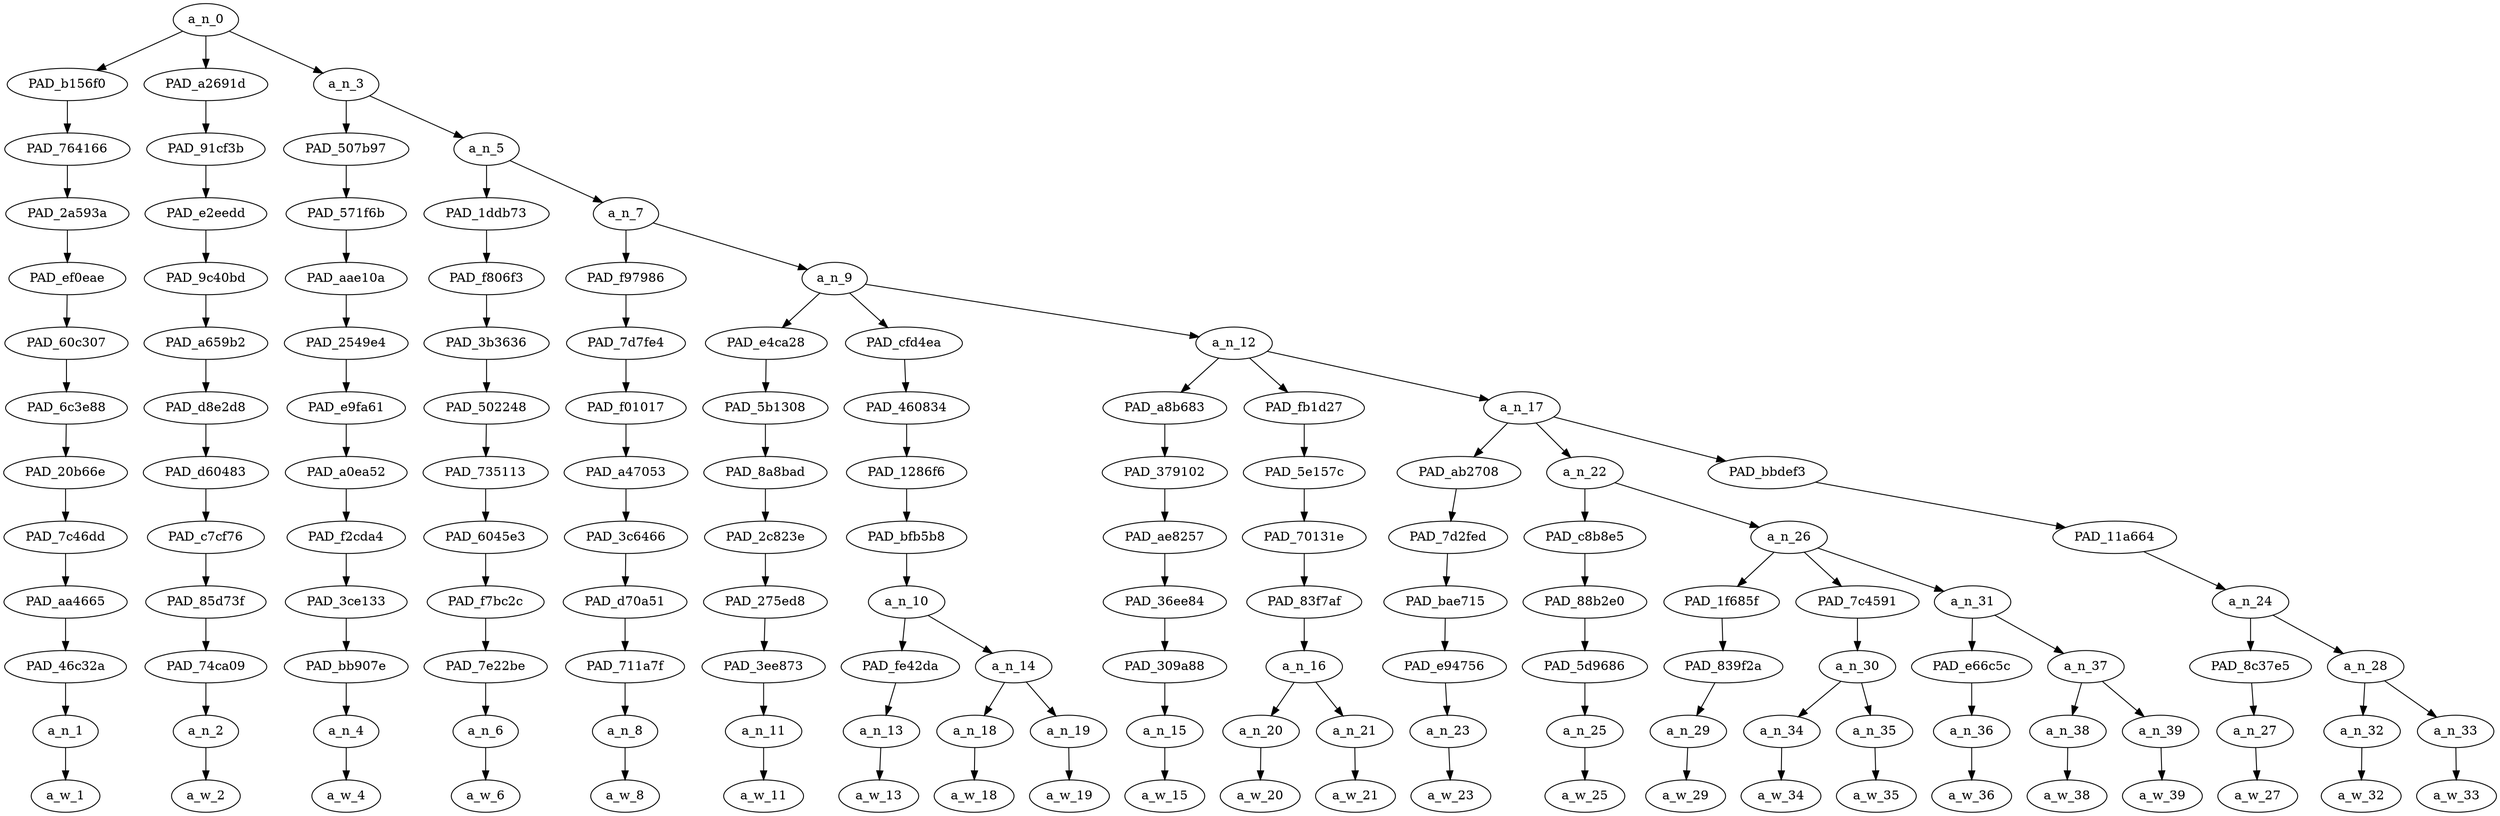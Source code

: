 strict digraph "" {
	a_n_0	[div_dir=-1,
		index=0,
		level=12,
		pos="1.4465663580246915,12!",
		text_span="[0, 1, 2, 3, 4, 5, 6, 7, 8, 9, 10, 11, 12, 13, 14, 15, 16, 17, 18, 19, 20, 21, 22]",
		value=1.00000001];
	PAD_b156f0	[div_dir=-1,
		index=0,
		level=11,
		pos="0.0,11!",
		text_span="[0]",
		value=0.03071861];
	a_n_0 -> PAD_b156f0;
	PAD_a2691d	[div_dir=-1,
		index=1,
		level=11,
		pos="1.0,11!",
		text_span="[1]",
		value=0.02542642];
	a_n_0 -> PAD_a2691d;
	a_n_3	[div_dir=1,
		index=2,
		level=11,
		pos="3.3396990740740744,11!",
		text_span="[2, 3, 4, 5, 6, 7, 8, 9, 10, 11, 12, 13, 14, 15, 16, 17, 18, 19, 20, 21, 22]",
		value=0.94383646];
	a_n_0 -> a_n_3;
	PAD_764166	[div_dir=-1,
		index=0,
		level=10,
		pos="0.0,10!",
		text_span="[0]",
		value=0.03071861];
	PAD_b156f0 -> PAD_764166;
	PAD_2a593a	[div_dir=-1,
		index=0,
		level=9,
		pos="0.0,9!",
		text_span="[0]",
		value=0.03071861];
	PAD_764166 -> PAD_2a593a;
	PAD_ef0eae	[div_dir=-1,
		index=0,
		level=8,
		pos="0.0,8!",
		text_span="[0]",
		value=0.03071861];
	PAD_2a593a -> PAD_ef0eae;
	PAD_60c307	[div_dir=-1,
		index=0,
		level=7,
		pos="0.0,7!",
		text_span="[0]",
		value=0.03071861];
	PAD_ef0eae -> PAD_60c307;
	PAD_6c3e88	[div_dir=-1,
		index=0,
		level=6,
		pos="0.0,6!",
		text_span="[0]",
		value=0.03071861];
	PAD_60c307 -> PAD_6c3e88;
	PAD_20b66e	[div_dir=-1,
		index=0,
		level=5,
		pos="0.0,5!",
		text_span="[0]",
		value=0.03071861];
	PAD_6c3e88 -> PAD_20b66e;
	PAD_7c46dd	[div_dir=-1,
		index=0,
		level=4,
		pos="0.0,4!",
		text_span="[0]",
		value=0.03071861];
	PAD_20b66e -> PAD_7c46dd;
	PAD_aa4665	[div_dir=-1,
		index=0,
		level=3,
		pos="0.0,3!",
		text_span="[0]",
		value=0.03071861];
	PAD_7c46dd -> PAD_aa4665;
	PAD_46c32a	[div_dir=-1,
		index=0,
		level=2,
		pos="0.0,2!",
		text_span="[0]",
		value=0.03071861];
	PAD_aa4665 -> PAD_46c32a;
	a_n_1	[div_dir=-1,
		index=0,
		level=1,
		pos="0.0,1!",
		text_span="[0]",
		value=0.03071861];
	PAD_46c32a -> a_n_1;
	a_w_1	[div_dir=0,
		index=0,
		level=0,
		pos="0,0!",
		text_span="[0]",
		value=i];
	a_n_1 -> a_w_1;
	PAD_91cf3b	[div_dir=-1,
		index=1,
		level=10,
		pos="1.0,10!",
		text_span="[1]",
		value=0.02542642];
	PAD_a2691d -> PAD_91cf3b;
	PAD_e2eedd	[div_dir=-1,
		index=1,
		level=9,
		pos="1.0,9!",
		text_span="[1]",
		value=0.02542642];
	PAD_91cf3b -> PAD_e2eedd;
	PAD_9c40bd	[div_dir=-1,
		index=1,
		level=8,
		pos="1.0,8!",
		text_span="[1]",
		value=0.02542642];
	PAD_e2eedd -> PAD_9c40bd;
	PAD_a659b2	[div_dir=-1,
		index=1,
		level=7,
		pos="1.0,7!",
		text_span="[1]",
		value=0.02542642];
	PAD_9c40bd -> PAD_a659b2;
	PAD_d8e2d8	[div_dir=-1,
		index=1,
		level=6,
		pos="1.0,6!",
		text_span="[1]",
		value=0.02542642];
	PAD_a659b2 -> PAD_d8e2d8;
	PAD_d60483	[div_dir=-1,
		index=1,
		level=5,
		pos="1.0,5!",
		text_span="[1]",
		value=0.02542642];
	PAD_d8e2d8 -> PAD_d60483;
	PAD_c7cf76	[div_dir=-1,
		index=1,
		level=4,
		pos="1.0,4!",
		text_span="[1]",
		value=0.02542642];
	PAD_d60483 -> PAD_c7cf76;
	PAD_85d73f	[div_dir=-1,
		index=1,
		level=3,
		pos="1.0,3!",
		text_span="[1]",
		value=0.02542642];
	PAD_c7cf76 -> PAD_85d73f;
	PAD_74ca09	[div_dir=-1,
		index=1,
		level=2,
		pos="1.0,2!",
		text_span="[1]",
		value=0.02542642];
	PAD_85d73f -> PAD_74ca09;
	a_n_2	[div_dir=-1,
		index=1,
		level=1,
		pos="1.0,1!",
		text_span="[1]",
		value=0.02542642];
	PAD_74ca09 -> a_n_2;
	a_w_2	[div_dir=0,
		index=1,
		level=0,
		pos="1,0!",
		text_span="[1]",
		value=just];
	a_n_2 -> a_w_2;
	PAD_507b97	[div_dir=-1,
		index=2,
		level=10,
		pos="2.0,10!",
		text_span="[2]",
		value=0.03528841];
	a_n_3 -> PAD_507b97;
	a_n_5	[div_dir=1,
		index=3,
		level=10,
		pos="4.679398148148149,10!",
		text_span="[3, 4, 5, 6, 7, 8, 9, 10, 11, 12, 13, 14, 15, 16, 17, 18, 19, 20, 21, 22]",
		value=0.90850152];
	a_n_3 -> a_n_5;
	PAD_571f6b	[div_dir=-1,
		index=2,
		level=9,
		pos="2.0,9!",
		text_span="[2]",
		value=0.03528841];
	PAD_507b97 -> PAD_571f6b;
	PAD_aae10a	[div_dir=-1,
		index=2,
		level=8,
		pos="2.0,8!",
		text_span="[2]",
		value=0.03528841];
	PAD_571f6b -> PAD_aae10a;
	PAD_2549e4	[div_dir=-1,
		index=2,
		level=7,
		pos="2.0,7!",
		text_span="[2]",
		value=0.03528841];
	PAD_aae10a -> PAD_2549e4;
	PAD_e9fa61	[div_dir=-1,
		index=2,
		level=6,
		pos="2.0,6!",
		text_span="[2]",
		value=0.03528841];
	PAD_2549e4 -> PAD_e9fa61;
	PAD_a0ea52	[div_dir=-1,
		index=2,
		level=5,
		pos="2.0,5!",
		text_span="[2]",
		value=0.03528841];
	PAD_e9fa61 -> PAD_a0ea52;
	PAD_f2cda4	[div_dir=-1,
		index=2,
		level=4,
		pos="2.0,4!",
		text_span="[2]",
		value=0.03528841];
	PAD_a0ea52 -> PAD_f2cda4;
	PAD_3ce133	[div_dir=-1,
		index=2,
		level=3,
		pos="2.0,3!",
		text_span="[2]",
		value=0.03528841];
	PAD_f2cda4 -> PAD_3ce133;
	PAD_bb907e	[div_dir=-1,
		index=2,
		level=2,
		pos="2.0,2!",
		text_span="[2]",
		value=0.03528841];
	PAD_3ce133 -> PAD_bb907e;
	a_n_4	[div_dir=-1,
		index=2,
		level=1,
		pos="2.0,1!",
		text_span="[2]",
		value=0.03528841];
	PAD_bb907e -> a_n_4;
	a_w_4	[div_dir=0,
		index=2,
		level=0,
		pos="2,0!",
		text_span="[2]",
		value=want];
	a_n_4 -> a_w_4;
	PAD_1ddb73	[div_dir=-1,
		index=3,
		level=9,
		pos="3.0,9!",
		text_span="[3]",
		value=0.06632680];
	a_n_5 -> PAD_1ddb73;
	a_n_7	[div_dir=1,
		index=4,
		level=9,
		pos="6.358796296296297,9!",
		text_span="[4, 5, 6, 7, 8, 9, 10, 11, 12, 13, 14, 15, 16, 17, 18, 19, 20, 21, 22]",
		value=0.84211826];
	a_n_5 -> a_n_7;
	PAD_f806f3	[div_dir=-1,
		index=3,
		level=8,
		pos="3.0,8!",
		text_span="[3]",
		value=0.06632680];
	PAD_1ddb73 -> PAD_f806f3;
	PAD_3b3636	[div_dir=-1,
		index=3,
		level=7,
		pos="3.0,7!",
		text_span="[3]",
		value=0.06632680];
	PAD_f806f3 -> PAD_3b3636;
	PAD_502248	[div_dir=-1,
		index=3,
		level=6,
		pos="3.0,6!",
		text_span="[3]",
		value=0.06632680];
	PAD_3b3636 -> PAD_502248;
	PAD_735113	[div_dir=-1,
		index=3,
		level=5,
		pos="3.0,5!",
		text_span="[3]",
		value=0.06632680];
	PAD_502248 -> PAD_735113;
	PAD_6045e3	[div_dir=-1,
		index=3,
		level=4,
		pos="3.0,4!",
		text_span="[3]",
		value=0.06632680];
	PAD_735113 -> PAD_6045e3;
	PAD_f7bc2c	[div_dir=-1,
		index=3,
		level=3,
		pos="3.0,3!",
		text_span="[3]",
		value=0.06632680];
	PAD_6045e3 -> PAD_f7bc2c;
	PAD_7e22be	[div_dir=-1,
		index=3,
		level=2,
		pos="3.0,2!",
		text_span="[3]",
		value=0.06632680];
	PAD_f7bc2c -> PAD_7e22be;
	a_n_6	[div_dir=-1,
		index=3,
		level=1,
		pos="3.0,1!",
		text_span="[3]",
		value=0.06632680];
	PAD_7e22be -> a_n_6;
	a_w_6	[div_dir=0,
		index=3,
		level=0,
		pos="3,0!",
		text_span="[3]",
		value=women];
	a_n_6 -> a_w_6;
	PAD_f97986	[div_dir=1,
		index=4,
		level=8,
		pos="4.0,8!",
		text_span="[4]",
		value=0.02249277];
	a_n_7 -> PAD_f97986;
	a_n_9	[div_dir=1,
		index=5,
		level=8,
		pos="8.717592592592593,8!",
		text_span="[5, 6, 7, 8, 9, 10, 11, 12, 13, 14, 15, 16, 17, 18, 19, 20, 21, 22]",
		value=0.81955762];
	a_n_7 -> a_n_9;
	PAD_7d7fe4	[div_dir=1,
		index=4,
		level=7,
		pos="4.0,7!",
		text_span="[4]",
		value=0.02249277];
	PAD_f97986 -> PAD_7d7fe4;
	PAD_f01017	[div_dir=1,
		index=4,
		level=6,
		pos="4.0,6!",
		text_span="[4]",
		value=0.02249277];
	PAD_7d7fe4 -> PAD_f01017;
	PAD_a47053	[div_dir=1,
		index=4,
		level=5,
		pos="4.0,5!",
		text_span="[4]",
		value=0.02249277];
	PAD_f01017 -> PAD_a47053;
	PAD_3c6466	[div_dir=1,
		index=4,
		level=4,
		pos="4.0,4!",
		text_span="[4]",
		value=0.02249277];
	PAD_a47053 -> PAD_3c6466;
	PAD_d70a51	[div_dir=1,
		index=4,
		level=3,
		pos="4.0,3!",
		text_span="[4]",
		value=0.02249277];
	PAD_3c6466 -> PAD_d70a51;
	PAD_711a7f	[div_dir=1,
		index=4,
		level=2,
		pos="4.0,2!",
		text_span="[4]",
		value=0.02249277];
	PAD_d70a51 -> PAD_711a7f;
	a_n_8	[div_dir=1,
		index=4,
		level=1,
		pos="4.0,1!",
		text_span="[4]",
		value=0.02249277];
	PAD_711a7f -> a_n_8;
	a_w_8	[div_dir=0,
		index=4,
		level=0,
		pos="4,0!",
		text_span="[4]",
		value=to];
	a_n_8 -> a_w_8;
	PAD_e4ca28	[div_dir=1,
		index=6,
		level=7,
		pos="8.0,7!",
		text_span="[8]",
		value=0.02003782];
	a_n_9 -> PAD_e4ca28;
	PAD_cfd4ea	[div_dir=1,
		index=5,
		level=7,
		pos="5.75,7!",
		text_span="[5, 6, 7]",
		value=0.06910725];
	a_n_9 -> PAD_cfd4ea;
	a_n_12	[div_dir=-1,
		index=7,
		level=7,
		pos="12.402777777777777,7!",
		text_span="[9, 10, 11, 12, 13, 14, 15, 16, 17, 18, 19, 20, 21, 22]",
		value=0.73036266];
	a_n_9 -> a_n_12;
	PAD_5b1308	[div_dir=1,
		index=6,
		level=6,
		pos="8.0,6!",
		text_span="[8]",
		value=0.02003782];
	PAD_e4ca28 -> PAD_5b1308;
	PAD_8a8bad	[div_dir=1,
		index=6,
		level=5,
		pos="8.0,5!",
		text_span="[8]",
		value=0.02003782];
	PAD_5b1308 -> PAD_8a8bad;
	PAD_2c823e	[div_dir=1,
		index=6,
		level=4,
		pos="8.0,4!",
		text_span="[8]",
		value=0.02003782];
	PAD_8a8bad -> PAD_2c823e;
	PAD_275ed8	[div_dir=1,
		index=6,
		level=3,
		pos="8.0,3!",
		text_span="[8]",
		value=0.02003782];
	PAD_2c823e -> PAD_275ed8;
	PAD_3ee873	[div_dir=1,
		index=7,
		level=2,
		pos="8.0,2!",
		text_span="[8]",
		value=0.02003782];
	PAD_275ed8 -> PAD_3ee873;
	a_n_11	[div_dir=1,
		index=8,
		level=1,
		pos="8.0,1!",
		text_span="[8]",
		value=0.02003782];
	PAD_3ee873 -> a_n_11;
	a_w_11	[div_dir=0,
		index=8,
		level=0,
		pos="8,0!",
		text_span="[8]",
		value=and];
	a_n_11 -> a_w_11;
	PAD_460834	[div_dir=1,
		index=5,
		level=6,
		pos="5.75,6!",
		text_span="[5, 6, 7]",
		value=0.06910725];
	PAD_cfd4ea -> PAD_460834;
	PAD_1286f6	[div_dir=1,
		index=5,
		level=5,
		pos="5.75,5!",
		text_span="[5, 6, 7]",
		value=0.06910725];
	PAD_460834 -> PAD_1286f6;
	PAD_bfb5b8	[div_dir=1,
		index=5,
		level=4,
		pos="5.75,4!",
		text_span="[5, 6, 7]",
		value=0.06910725];
	PAD_1286f6 -> PAD_bfb5b8;
	a_n_10	[div_dir=1,
		index=5,
		level=3,
		pos="5.75,3!",
		text_span="[5, 6, 7]",
		value=0.06910725];
	PAD_bfb5b8 -> a_n_10;
	PAD_fe42da	[div_dir=1,
		index=5,
		level=2,
		pos="5.0,2!",
		text_span="[5]",
		value=0.02449806];
	a_n_10 -> PAD_fe42da;
	a_n_14	[div_dir=1,
		index=6,
		level=2,
		pos="6.5,2!",
		text_span="[6, 7]",
		value=0.04441209];
	a_n_10 -> a_n_14;
	a_n_13	[div_dir=1,
		index=5,
		level=1,
		pos="5.0,1!",
		text_span="[5]",
		value=0.02449806];
	PAD_fe42da -> a_n_13;
	a_w_13	[div_dir=0,
		index=5,
		level=0,
		pos="5,0!",
		text_span="[5]",
		value=look];
	a_n_13 -> a_w_13;
	a_n_18	[div_dir=1,
		index=6,
		level=1,
		pos="6.0,1!",
		text_span="[6]",
		value=0.01856135];
	a_n_14 -> a_n_18;
	a_n_19	[div_dir=1,
		index=7,
		level=1,
		pos="7.0,1!",
		text_span="[7]",
		value=0.02566901];
	a_n_14 -> a_n_19;
	a_w_18	[div_dir=0,
		index=6,
		level=0,
		pos="6,0!",
		text_span="[6]",
		value=at];
	a_n_18 -> a_w_18;
	a_w_19	[div_dir=0,
		index=7,
		level=0,
		pos="7,0!",
		text_span="[7]",
		value=me];
	a_n_19 -> a_w_19;
	PAD_a8b683	[div_dir=1,
		index=7,
		level=6,
		pos="9.0,6!",
		text_span="[9]",
		value=0.02592626];
	a_n_12 -> PAD_a8b683;
	PAD_fb1d27	[div_dir=1,
		index=8,
		level=6,
		pos="10.5,6!",
		text_span="[10, 11]",
		value=0.04915442];
	a_n_12 -> PAD_fb1d27;
	a_n_17	[div_dir=-1,
		index=9,
		level=6,
		pos="17.708333333333332,6!",
		text_span="[12, 13, 14, 15, 16, 17, 18, 19, 20, 21, 22]",
		value=0.65523793];
	a_n_12 -> a_n_17;
	PAD_379102	[div_dir=1,
		index=7,
		level=5,
		pos="9.0,5!",
		text_span="[9]",
		value=0.02592626];
	PAD_a8b683 -> PAD_379102;
	PAD_ae8257	[div_dir=1,
		index=7,
		level=4,
		pos="9.0,4!",
		text_span="[9]",
		value=0.02592626];
	PAD_379102 -> PAD_ae8257;
	PAD_36ee84	[div_dir=1,
		index=7,
		level=3,
		pos="9.0,3!",
		text_span="[9]",
		value=0.02592626];
	PAD_ae8257 -> PAD_36ee84;
	PAD_309a88	[div_dir=1,
		index=8,
		level=2,
		pos="9.0,2!",
		text_span="[9]",
		value=0.02592626];
	PAD_36ee84 -> PAD_309a88;
	a_n_15	[div_dir=1,
		index=9,
		level=1,
		pos="9.0,1!",
		text_span="[9]",
		value=0.02592626];
	PAD_309a88 -> a_n_15;
	a_w_15	[div_dir=0,
		index=9,
		level=0,
		pos="9,0!",
		text_span="[9]",
		value=think];
	a_n_15 -> a_w_15;
	PAD_5e157c	[div_dir=1,
		index=8,
		level=5,
		pos="10.5,5!",
		text_span="[10, 11]",
		value=0.04915442];
	PAD_fb1d27 -> PAD_5e157c;
	PAD_70131e	[div_dir=1,
		index=8,
		level=4,
		pos="10.5,4!",
		text_span="[10, 11]",
		value=0.04915442];
	PAD_5e157c -> PAD_70131e;
	PAD_83f7af	[div_dir=1,
		index=8,
		level=3,
		pos="10.5,3!",
		text_span="[10, 11]",
		value=0.04915442];
	PAD_70131e -> PAD_83f7af;
	a_n_16	[div_dir=1,
		index=9,
		level=2,
		pos="10.5,2!",
		text_span="[10, 11]",
		value=0.04915442];
	PAD_83f7af -> a_n_16;
	a_n_20	[div_dir=1,
		index=10,
		level=1,
		pos="10.0,1!",
		text_span="[10]",
		value=0.01646782];
	a_n_16 -> a_n_20;
	a_n_21	[div_dir=1,
		index=11,
		level=1,
		pos="11.0,1!",
		text_span="[11]",
		value=0.03260028];
	a_n_16 -> a_n_21;
	a_w_20	[div_dir=0,
		index=10,
		level=0,
		pos="10,0!",
		text_span="[10]",
		value=to1];
	a_n_20 -> a_w_20;
	a_w_21	[div_dir=0,
		index=11,
		level=0,
		pos="11,0!",
		text_span="[11]",
		value=themselves];
	a_n_21 -> a_w_21;
	PAD_ab2708	[div_dir=1,
		index=10,
		level=5,
		pos="19.0,5!",
		text_span="[19]",
		value=0.02980552];
	a_n_17 -> PAD_ab2708;
	a_n_22	[div_dir=1,
		index=9,
		level=5,
		pos="13.375,5!",
		text_span="[12, 13, 14, 15, 16, 17, 18]",
		value=0.46444717];
	a_n_17 -> a_n_22;
	PAD_bbdef3	[div_dir=-1,
		index=11,
		level=5,
		pos="20.75,5!",
		text_span="[20, 21, 22]",
		value=0.16088248];
	a_n_17 -> PAD_bbdef3;
	PAD_7d2fed	[div_dir=1,
		index=11,
		level=4,
		pos="19.0,4!",
		text_span="[19]",
		value=0.02980552];
	PAD_ab2708 -> PAD_7d2fed;
	PAD_bae715	[div_dir=1,
		index=13,
		level=3,
		pos="19.0,3!",
		text_span="[19]",
		value=0.02980552];
	PAD_7d2fed -> PAD_bae715;
	PAD_e94756	[div_dir=1,
		index=15,
		level=2,
		pos="19.0,2!",
		text_span="[19]",
		value=0.02980552];
	PAD_bae715 -> PAD_e94756;
	a_n_23	[div_dir=1,
		index=19,
		level=1,
		pos="19.0,1!",
		text_span="[19]",
		value=0.02980552];
	PAD_e94756 -> a_n_23;
	a_w_23	[div_dir=0,
		index=19,
		level=0,
		pos="19,0!",
		text_span="[19]",
		value=and1];
	a_n_23 -> a_w_23;
	PAD_c8b8e5	[div_dir=1,
		index=9,
		level=4,
		pos="12.0,4!",
		text_span="[12]",
		value=0.02859177];
	a_n_22 -> PAD_c8b8e5;
	a_n_26	[div_dir=1,
		index=10,
		level=4,
		pos="14.75,4!",
		text_span="[13, 14, 15, 16, 17, 18]",
		value=0.43574987];
	a_n_22 -> a_n_26;
	PAD_88b2e0	[div_dir=1,
		index=9,
		level=3,
		pos="12.0,3!",
		text_span="[12]",
		value=0.02859177];
	PAD_c8b8e5 -> PAD_88b2e0;
	PAD_5d9686	[div_dir=1,
		index=10,
		level=2,
		pos="12.0,2!",
		text_span="[12]",
		value=0.02859177];
	PAD_88b2e0 -> PAD_5d9686;
	a_n_25	[div_dir=1,
		index=12,
		level=1,
		pos="12.0,1!",
		text_span="[12]",
		value=0.02859177];
	PAD_5d9686 -> a_n_25;
	a_w_25	[div_dir=0,
		index=12,
		level=0,
		pos="12,0!",
		text_span="[12]",
		value=how];
	a_n_25 -> a_w_25;
	PAD_1f685f	[div_dir=1,
		index=10,
		level=3,
		pos="13.0,3!",
		text_span="[13]",
		value=0.03813918];
	a_n_26 -> PAD_1f685f;
	PAD_7c4591	[div_dir=-1,
		index=11,
		level=3,
		pos="14.5,3!",
		text_span="[14, 15]",
		value=0.26028370];
	a_n_26 -> PAD_7c4591;
	a_n_31	[div_dir=1,
		index=12,
		level=3,
		pos="16.75,3!",
		text_span="[16, 17, 18]",
		value=0.13724888];
	a_n_26 -> a_n_31;
	PAD_839f2a	[div_dir=1,
		index=11,
		level=2,
		pos="13.0,2!",
		text_span="[13]",
		value=0.03813918];
	PAD_1f685f -> PAD_839f2a;
	a_n_29	[div_dir=1,
		index=13,
		level=1,
		pos="13.0,1!",
		text_span="[13]",
		value=0.03813918];
	PAD_839f2a -> a_n_29;
	a_w_29	[div_dir=0,
		index=13,
		level=0,
		pos="13,0!",
		text_span="[13]",
		value=does];
	a_n_29 -> a_w_29;
	a_n_30	[div_dir=-1,
		index=12,
		level=2,
		pos="14.5,2!",
		text_span="[14, 15]",
		value=0.26028370];
	PAD_7c4591 -> a_n_30;
	a_n_34	[div_dir=1,
		index=14,
		level=1,
		pos="14.0,1!",
		text_span="[14]",
		value=0.06148385];
	a_n_30 -> a_n_34;
	a_n_35	[div_dir=-1,
		index=15,
		level=1,
		pos="15.0,1!",
		text_span="[15]",
		value=0.19821366];
	a_n_30 -> a_n_35;
	a_w_34	[div_dir=0,
		index=14,
		level=0,
		pos="14,0!",
		text_span="[14]",
		value=this];
	a_n_34 -> a_w_34;
	a_w_35	[div_dir=0,
		index=15,
		level=0,
		pos="15,0!",
		text_span="[15]",
		value=bitch];
	a_n_35 -> a_w_35;
	PAD_e66c5c	[div_dir=1,
		index=13,
		level=2,
		pos="16.0,2!",
		text_span="[16]",
		value=0.05157180];
	a_n_31 -> PAD_e66c5c;
	a_n_37	[div_dir=1,
		index=14,
		level=2,
		pos="17.5,2!",
		text_span="[17, 18]",
		value=0.08523841];
	a_n_31 -> a_n_37;
	a_n_36	[div_dir=1,
		index=16,
		level=1,
		pos="16.0,1!",
		text_span="[16]",
		value=0.05157180];
	PAD_e66c5c -> a_n_36;
	a_w_36	[div_dir=0,
		index=16,
		level=0,
		pos="16,0!",
		text_span="[16]",
		value=have];
	a_n_36 -> a_w_36;
	a_n_38	[div_dir=1,
		index=17,
		level=1,
		pos="17.0,1!",
		text_span="[17]",
		value=0.02637051];
	a_n_37 -> a_n_38;
	a_n_39	[div_dir=-1,
		index=18,
		level=1,
		pos="18.0,1!",
		text_span="[18]",
		value=0.05875795];
	a_n_37 -> a_n_39;
	a_w_38	[div_dir=0,
		index=17,
		level=0,
		pos="17,0!",
		text_span="[17]",
		value=a];
	a_n_38 -> a_w_38;
	a_w_39	[div_dir=0,
		index=18,
		level=0,
		pos="18,0!",
		text_span="[18]",
		value=boyfriend];
	a_n_39 -> a_w_39;
	PAD_11a664	[div_dir=-1,
		index=12,
		level=4,
		pos="20.75,4!",
		text_span="[20, 21, 22]",
		value=0.16088248];
	PAD_bbdef3 -> PAD_11a664;
	a_n_24	[div_dir=-1,
		index=14,
		level=3,
		pos="20.75,3!",
		text_span="[20, 21, 22]",
		value=0.16088248];
	PAD_11a664 -> a_n_24;
	PAD_8c37e5	[div_dir=1,
		index=16,
		level=2,
		pos="20.0,2!",
		text_span="[20]",
		value=0.02628018];
	a_n_24 -> PAD_8c37e5;
	a_n_28	[div_dir=-1,
		index=17,
		level=2,
		pos="21.5,2!",
		text_span="[21, 22]",
		value=0.13425433];
	a_n_24 -> a_n_28;
	a_n_27	[div_dir=1,
		index=20,
		level=1,
		pos="20.0,1!",
		text_span="[20]",
		value=0.02628018];
	PAD_8c37e5 -> a_n_27;
	a_w_27	[div_dir=0,
		index=20,
		level=0,
		pos="20,0!",
		text_span="[20]",
		value=i1];
	a_n_27 -> a_w_27;
	a_n_32	[div_dir=-1,
		index=21,
		level=1,
		pos="21.0,1!",
		text_span="[21]",
		value=0.03844179];
	a_n_28 -> a_n_32;
	a_n_33	[div_dir=-1,
		index=22,
		level=1,
		pos="22.0,1!",
		text_span="[22]",
		value=0.09535119];
	a_n_28 -> a_n_33;
	a_w_32	[div_dir=0,
		index=21,
		level=0,
		pos="21,0!",
		text_span="[21]",
		value=do];
	a_n_32 -> a_w_32;
	a_w_33	[div_dir=0,
		index=22,
		level=0,
		pos="22,0!",
		text_span="[22]",
		value=not];
	a_n_33 -> a_w_33;
}
